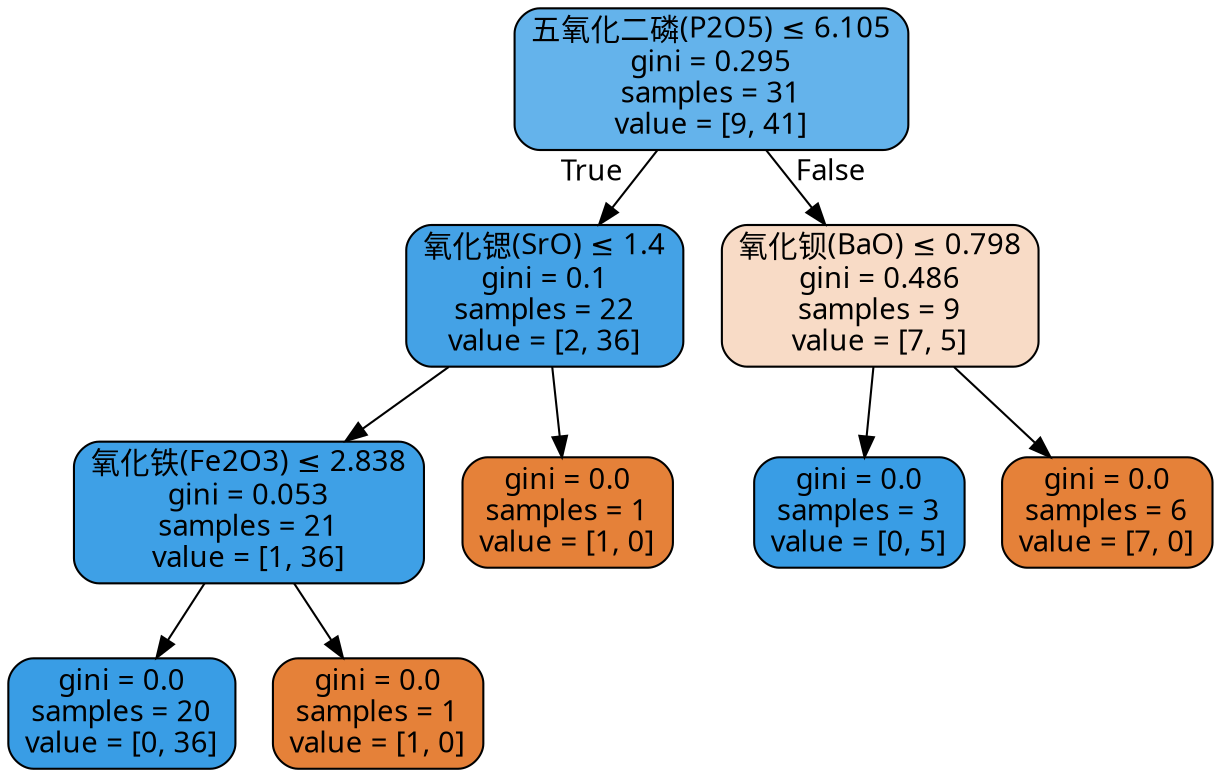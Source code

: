 digraph Tree {
node [shape=box, style="filled, rounded", color="black", fontname="DengXian"] ;
edge [fontname="DengXian"] ;
0 [label=<五氧化二磷(P2O5) &le; 6.105<br/>gini = 0.295<br/>samples = 31<br/>value = [9, 41]>, fillcolor="#64b3eb"] ;
1 [label=<氧化锶(SrO) &le; 1.4<br/>gini = 0.1<br/>samples = 22<br/>value = [2, 36]>, fillcolor="#44a2e6"] ;
0 -> 1 [labeldistance=2.5, labelangle=45, headlabel="True"] ;
2 [label=<氧化铁(Fe2O3) &le; 2.838<br/>gini = 0.053<br/>samples = 21<br/>value = [1, 36]>, fillcolor="#3ea0e6"] ;
1 -> 2 ;
3 [label=<gini = 0.0<br/>samples = 20<br/>value = [0, 36]>, fillcolor="#399de5"] ;
2 -> 3 ;
4 [label=<gini = 0.0<br/>samples = 1<br/>value = [1, 0]>, fillcolor="#e58139"] ;
2 -> 4 ;
5 [label=<gini = 0.0<br/>samples = 1<br/>value = [1, 0]>, fillcolor="#e58139"] ;
1 -> 5 ;
6 [label=<氧化钡(BaO) &le; 0.798<br/>gini = 0.486<br/>samples = 9<br/>value = [7, 5]>, fillcolor="#f8dbc6"] ;
0 -> 6 [labeldistance=2.5, labelangle=-45, headlabel="False"] ;
7 [label=<gini = 0.0<br/>samples = 3<br/>value = [0, 5]>, fillcolor="#399de5"] ;
6 -> 7 ;
8 [label=<gini = 0.0<br/>samples = 6<br/>value = [7, 0]>, fillcolor="#e58139"] ;
6 -> 8 ;
}